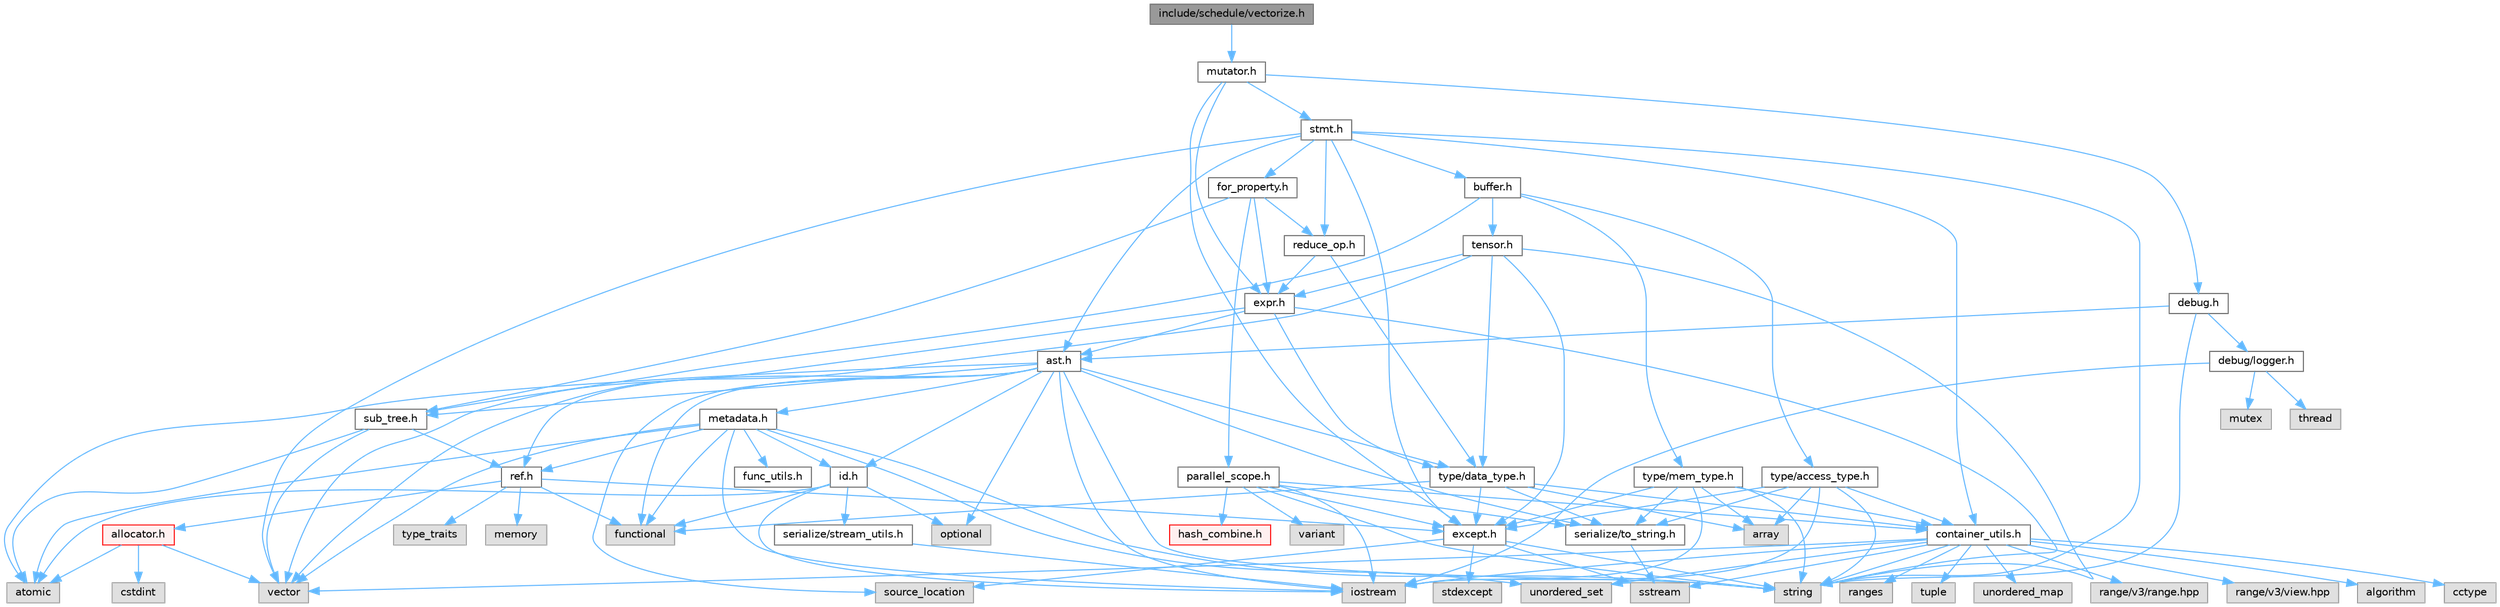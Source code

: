 digraph "include/schedule/vectorize.h"
{
 // LATEX_PDF_SIZE
  bgcolor="transparent";
  edge [fontname=Helvetica,fontsize=10,labelfontname=Helvetica,labelfontsize=10];
  node [fontname=Helvetica,fontsize=10,shape=box,height=0.2,width=0.4];
  Node1 [label="include/schedule/vectorize.h",height=0.2,width=0.4,color="gray40", fillcolor="grey60", style="filled", fontcolor="black",tooltip=" "];
  Node1 -> Node2 [color="steelblue1",style="solid"];
  Node2 [label="mutator.h",height=0.2,width=0.4,color="grey40", fillcolor="white", style="filled",URL="$mutator_8h.html",tooltip=" "];
  Node2 -> Node3 [color="steelblue1",style="solid"];
  Node3 [label="debug.h",height=0.2,width=0.4,color="grey40", fillcolor="white", style="filled",URL="$debug_8h.html",tooltip=" "];
  Node3 -> Node4 [color="steelblue1",style="solid"];
  Node4 [label="string",height=0.2,width=0.4,color="grey60", fillcolor="#E0E0E0", style="filled",tooltip=" "];
  Node3 -> Node5 [color="steelblue1",style="solid"];
  Node5 [label="ast.h",height=0.2,width=0.4,color="grey40", fillcolor="white", style="filled",URL="$ast_8h.html",tooltip=" "];
  Node5 -> Node6 [color="steelblue1",style="solid"];
  Node6 [label="atomic",height=0.2,width=0.4,color="grey60", fillcolor="#E0E0E0", style="filled",tooltip=" "];
  Node5 -> Node7 [color="steelblue1",style="solid"];
  Node7 [label="functional",height=0.2,width=0.4,color="grey60", fillcolor="#E0E0E0", style="filled",tooltip=" "];
  Node5 -> Node8 [color="steelblue1",style="solid"];
  Node8 [label="iostream",height=0.2,width=0.4,color="grey60", fillcolor="#E0E0E0", style="filled",tooltip=" "];
  Node5 -> Node9 [color="steelblue1",style="solid"];
  Node9 [label="optional",height=0.2,width=0.4,color="grey60", fillcolor="#E0E0E0", style="filled",tooltip=" "];
  Node5 -> Node10 [color="steelblue1",style="solid"];
  Node10 [label="source_location",height=0.2,width=0.4,color="grey60", fillcolor="#E0E0E0", style="filled",tooltip=" "];
  Node5 -> Node4 [color="steelblue1",style="solid"];
  Node5 -> Node11 [color="steelblue1",style="solid"];
  Node11 [label="id.h",height=0.2,width=0.4,color="grey40", fillcolor="white", style="filled",URL="$id_8h.html",tooltip=" "];
  Node11 -> Node6 [color="steelblue1",style="solid"];
  Node11 -> Node7 [color="steelblue1",style="solid"];
  Node11 -> Node8 [color="steelblue1",style="solid"];
  Node11 -> Node9 [color="steelblue1",style="solid"];
  Node11 -> Node12 [color="steelblue1",style="solid"];
  Node12 [label="serialize/stream_utils.h",height=0.2,width=0.4,color="grey40", fillcolor="white", style="filled",URL="$stream__utils_8h.html",tooltip=" "];
  Node12 -> Node8 [color="steelblue1",style="solid"];
  Node5 -> Node13 [color="steelblue1",style="solid"];
  Node13 [label="metadata.h",height=0.2,width=0.4,color="grey40", fillcolor="white", style="filled",URL="$metadata_8h.html",tooltip=" "];
  Node13 -> Node6 [color="steelblue1",style="solid"];
  Node13 -> Node7 [color="steelblue1",style="solid"];
  Node13 -> Node8 [color="steelblue1",style="solid"];
  Node13 -> Node4 [color="steelblue1",style="solid"];
  Node13 -> Node14 [color="steelblue1",style="solid"];
  Node14 [label="unordered_set",height=0.2,width=0.4,color="grey60", fillcolor="#E0E0E0", style="filled",tooltip=" "];
  Node13 -> Node15 [color="steelblue1",style="solid"];
  Node15 [label="vector",height=0.2,width=0.4,color="grey60", fillcolor="#E0E0E0", style="filled",tooltip=" "];
  Node13 -> Node16 [color="steelblue1",style="solid"];
  Node16 [label="func_utils.h",height=0.2,width=0.4,color="grey40", fillcolor="white", style="filled",URL="$func__utils_8h.html",tooltip=" "];
  Node13 -> Node11 [color="steelblue1",style="solid"];
  Node13 -> Node17 [color="steelblue1",style="solid"];
  Node17 [label="ref.h",height=0.2,width=0.4,color="grey40", fillcolor="white", style="filled",URL="$ref_8h.html",tooltip=" "];
  Node17 -> Node7 [color="steelblue1",style="solid"];
  Node17 -> Node18 [color="steelblue1",style="solid"];
  Node18 [label="memory",height=0.2,width=0.4,color="grey60", fillcolor="#E0E0E0", style="filled",tooltip=" "];
  Node17 -> Node19 [color="steelblue1",style="solid"];
  Node19 [label="type_traits",height=0.2,width=0.4,color="grey60", fillcolor="#E0E0E0", style="filled",tooltip=" "];
  Node17 -> Node20 [color="steelblue1",style="solid"];
  Node20 [label="allocator.h",height=0.2,width=0.4,color="red", fillcolor="#FFF0F0", style="filled",URL="$allocator_8h.html",tooltip=" "];
  Node20 -> Node6 [color="steelblue1",style="solid"];
  Node20 -> Node21 [color="steelblue1",style="solid"];
  Node21 [label="cstdint",height=0.2,width=0.4,color="grey60", fillcolor="#E0E0E0", style="filled",tooltip=" "];
  Node20 -> Node15 [color="steelblue1",style="solid"];
  Node17 -> Node23 [color="steelblue1",style="solid"];
  Node23 [label="except.h",height=0.2,width=0.4,color="grey40", fillcolor="white", style="filled",URL="$except_8h.html",tooltip=" "];
  Node23 -> Node10 [color="steelblue1",style="solid"];
  Node23 -> Node24 [color="steelblue1",style="solid"];
  Node24 [label="sstream",height=0.2,width=0.4,color="grey60", fillcolor="#E0E0E0", style="filled",tooltip=" "];
  Node23 -> Node25 [color="steelblue1",style="solid"];
  Node25 [label="stdexcept",height=0.2,width=0.4,color="grey60", fillcolor="#E0E0E0", style="filled",tooltip=" "];
  Node23 -> Node4 [color="steelblue1",style="solid"];
  Node5 -> Node17 [color="steelblue1",style="solid"];
  Node5 -> Node26 [color="steelblue1",style="solid"];
  Node26 [label="serialize/to_string.h",height=0.2,width=0.4,color="grey40", fillcolor="white", style="filled",URL="$to__string_8h.html",tooltip=" "];
  Node26 -> Node24 [color="steelblue1",style="solid"];
  Node5 -> Node27 [color="steelblue1",style="solid"];
  Node27 [label="sub_tree.h",height=0.2,width=0.4,color="grey40", fillcolor="white", style="filled",URL="$sub__tree_8h.html",tooltip=" "];
  Node27 -> Node6 [color="steelblue1",style="solid"];
  Node27 -> Node15 [color="steelblue1",style="solid"];
  Node27 -> Node17 [color="steelblue1",style="solid"];
  Node5 -> Node28 [color="steelblue1",style="solid"];
  Node28 [label="type/data_type.h",height=0.2,width=0.4,color="grey40", fillcolor="white", style="filled",URL="$data__type_8h.html",tooltip=" "];
  Node28 -> Node29 [color="steelblue1",style="solid"];
  Node29 [label="array",height=0.2,width=0.4,color="grey60", fillcolor="#E0E0E0", style="filled",tooltip=" "];
  Node28 -> Node7 [color="steelblue1",style="solid"];
  Node28 -> Node30 [color="steelblue1",style="solid"];
  Node30 [label="container_utils.h",height=0.2,width=0.4,color="grey40", fillcolor="white", style="filled",URL="$container__utils_8h.html",tooltip=" "];
  Node30 -> Node31 [color="steelblue1",style="solid"];
  Node31 [label="algorithm",height=0.2,width=0.4,color="grey60", fillcolor="#E0E0E0", style="filled",tooltip=" "];
  Node30 -> Node32 [color="steelblue1",style="solid"];
  Node32 [label="cctype",height=0.2,width=0.4,color="grey60", fillcolor="#E0E0E0", style="filled",tooltip=" "];
  Node30 -> Node8 [color="steelblue1",style="solid"];
  Node30 -> Node33 [color="steelblue1",style="solid"];
  Node33 [label="ranges",height=0.2,width=0.4,color="grey60", fillcolor="#E0E0E0", style="filled",tooltip=" "];
  Node30 -> Node24 [color="steelblue1",style="solid"];
  Node30 -> Node4 [color="steelblue1",style="solid"];
  Node30 -> Node34 [color="steelblue1",style="solid"];
  Node34 [label="tuple",height=0.2,width=0.4,color="grey60", fillcolor="#E0E0E0", style="filled",tooltip=" "];
  Node30 -> Node35 [color="steelblue1",style="solid"];
  Node35 [label="unordered_map",height=0.2,width=0.4,color="grey60", fillcolor="#E0E0E0", style="filled",tooltip=" "];
  Node30 -> Node14 [color="steelblue1",style="solid"];
  Node30 -> Node15 [color="steelblue1",style="solid"];
  Node30 -> Node36 [color="steelblue1",style="solid"];
  Node36 [label="range/v3/range.hpp",height=0.2,width=0.4,color="grey60", fillcolor="#E0E0E0", style="filled",tooltip=" "];
  Node30 -> Node37 [color="steelblue1",style="solid"];
  Node37 [label="range/v3/view.hpp",height=0.2,width=0.4,color="grey60", fillcolor="#E0E0E0", style="filled",tooltip=" "];
  Node28 -> Node23 [color="steelblue1",style="solid"];
  Node28 -> Node26 [color="steelblue1",style="solid"];
  Node3 -> Node38 [color="steelblue1",style="solid"];
  Node38 [label="debug/logger.h",height=0.2,width=0.4,color="grey40", fillcolor="white", style="filled",URL="$logger_8h.html",tooltip=" "];
  Node38 -> Node8 [color="steelblue1",style="solid"];
  Node38 -> Node39 [color="steelblue1",style="solid"];
  Node39 [label="mutex",height=0.2,width=0.4,color="grey60", fillcolor="#E0E0E0", style="filled",tooltip=" "];
  Node38 -> Node40 [color="steelblue1",style="solid"];
  Node40 [label="thread",height=0.2,width=0.4,color="grey60", fillcolor="#E0E0E0", style="filled",tooltip=" "];
  Node2 -> Node23 [color="steelblue1",style="solid"];
  Node2 -> Node41 [color="steelblue1",style="solid"];
  Node41 [label="expr.h",height=0.2,width=0.4,color="grey40", fillcolor="white", style="filled",URL="$expr_8h.html",tooltip=" "];
  Node41 -> Node4 [color="steelblue1",style="solid"];
  Node41 -> Node15 [color="steelblue1",style="solid"];
  Node41 -> Node5 [color="steelblue1",style="solid"];
  Node41 -> Node28 [color="steelblue1",style="solid"];
  Node2 -> Node42 [color="steelblue1",style="solid"];
  Node42 [label="stmt.h",height=0.2,width=0.4,color="grey40", fillcolor="white", style="filled",URL="$stmt_8h.html",tooltip=" "];
  Node42 -> Node4 [color="steelblue1",style="solid"];
  Node42 -> Node15 [color="steelblue1",style="solid"];
  Node42 -> Node5 [color="steelblue1",style="solid"];
  Node42 -> Node43 [color="steelblue1",style="solid"];
  Node43 [label="buffer.h",height=0.2,width=0.4,color="grey40", fillcolor="white", style="filled",URL="$buffer_8h.html",tooltip=" "];
  Node43 -> Node27 [color="steelblue1",style="solid"];
  Node43 -> Node44 [color="steelblue1",style="solid"];
  Node44 [label="tensor.h",height=0.2,width=0.4,color="grey40", fillcolor="white", style="filled",URL="$tensor_8h.html",tooltip=" "];
  Node44 -> Node4 [color="steelblue1",style="solid"];
  Node44 -> Node15 [color="steelblue1",style="solid"];
  Node44 -> Node23 [color="steelblue1",style="solid"];
  Node44 -> Node41 [color="steelblue1",style="solid"];
  Node44 -> Node28 [color="steelblue1",style="solid"];
  Node43 -> Node45 [color="steelblue1",style="solid"];
  Node45 [label="type/access_type.h",height=0.2,width=0.4,color="grey40", fillcolor="white", style="filled",URL="$access__type_8h.html",tooltip=" "];
  Node45 -> Node29 [color="steelblue1",style="solid"];
  Node45 -> Node8 [color="steelblue1",style="solid"];
  Node45 -> Node4 [color="steelblue1",style="solid"];
  Node45 -> Node30 [color="steelblue1",style="solid"];
  Node45 -> Node23 [color="steelblue1",style="solid"];
  Node45 -> Node26 [color="steelblue1",style="solid"];
  Node43 -> Node46 [color="steelblue1",style="solid"];
  Node46 [label="type/mem_type.h",height=0.2,width=0.4,color="grey40", fillcolor="white", style="filled",URL="$mem__type_8h.html",tooltip=" "];
  Node46 -> Node29 [color="steelblue1",style="solid"];
  Node46 -> Node8 [color="steelblue1",style="solid"];
  Node46 -> Node4 [color="steelblue1",style="solid"];
  Node46 -> Node30 [color="steelblue1",style="solid"];
  Node46 -> Node23 [color="steelblue1",style="solid"];
  Node46 -> Node26 [color="steelblue1",style="solid"];
  Node42 -> Node30 [color="steelblue1",style="solid"];
  Node42 -> Node23 [color="steelblue1",style="solid"];
  Node42 -> Node47 [color="steelblue1",style="solid"];
  Node47 [label="for_property.h",height=0.2,width=0.4,color="grey40", fillcolor="white", style="filled",URL="$for__property_8h.html",tooltip=" "];
  Node47 -> Node41 [color="steelblue1",style="solid"];
  Node47 -> Node48 [color="steelblue1",style="solid"];
  Node48 [label="parallel_scope.h",height=0.2,width=0.4,color="grey40", fillcolor="white", style="filled",URL="$parallel__scope_8h.html",tooltip=" "];
  Node48 -> Node8 [color="steelblue1",style="solid"];
  Node48 -> Node4 [color="steelblue1",style="solid"];
  Node48 -> Node49 [color="steelblue1",style="solid"];
  Node49 [label="variant",height=0.2,width=0.4,color="grey60", fillcolor="#E0E0E0", style="filled",tooltip=" "];
  Node48 -> Node30 [color="steelblue1",style="solid"];
  Node48 -> Node23 [color="steelblue1",style="solid"];
  Node48 -> Node50 [color="steelblue1",style="solid"];
  Node50 [label="hash_combine.h",height=0.2,width=0.4,color="red", fillcolor="#FFF0F0", style="filled",URL="$hash__combine_8h.html",tooltip=" "];
  Node48 -> Node26 [color="steelblue1",style="solid"];
  Node47 -> Node51 [color="steelblue1",style="solid"];
  Node51 [label="reduce_op.h",height=0.2,width=0.4,color="grey40", fillcolor="white", style="filled",URL="$reduce__op_8h.html",tooltip=" "];
  Node51 -> Node41 [color="steelblue1",style="solid"];
  Node51 -> Node28 [color="steelblue1",style="solid"];
  Node47 -> Node27 [color="steelblue1",style="solid"];
  Node42 -> Node51 [color="steelblue1",style="solid"];
}
